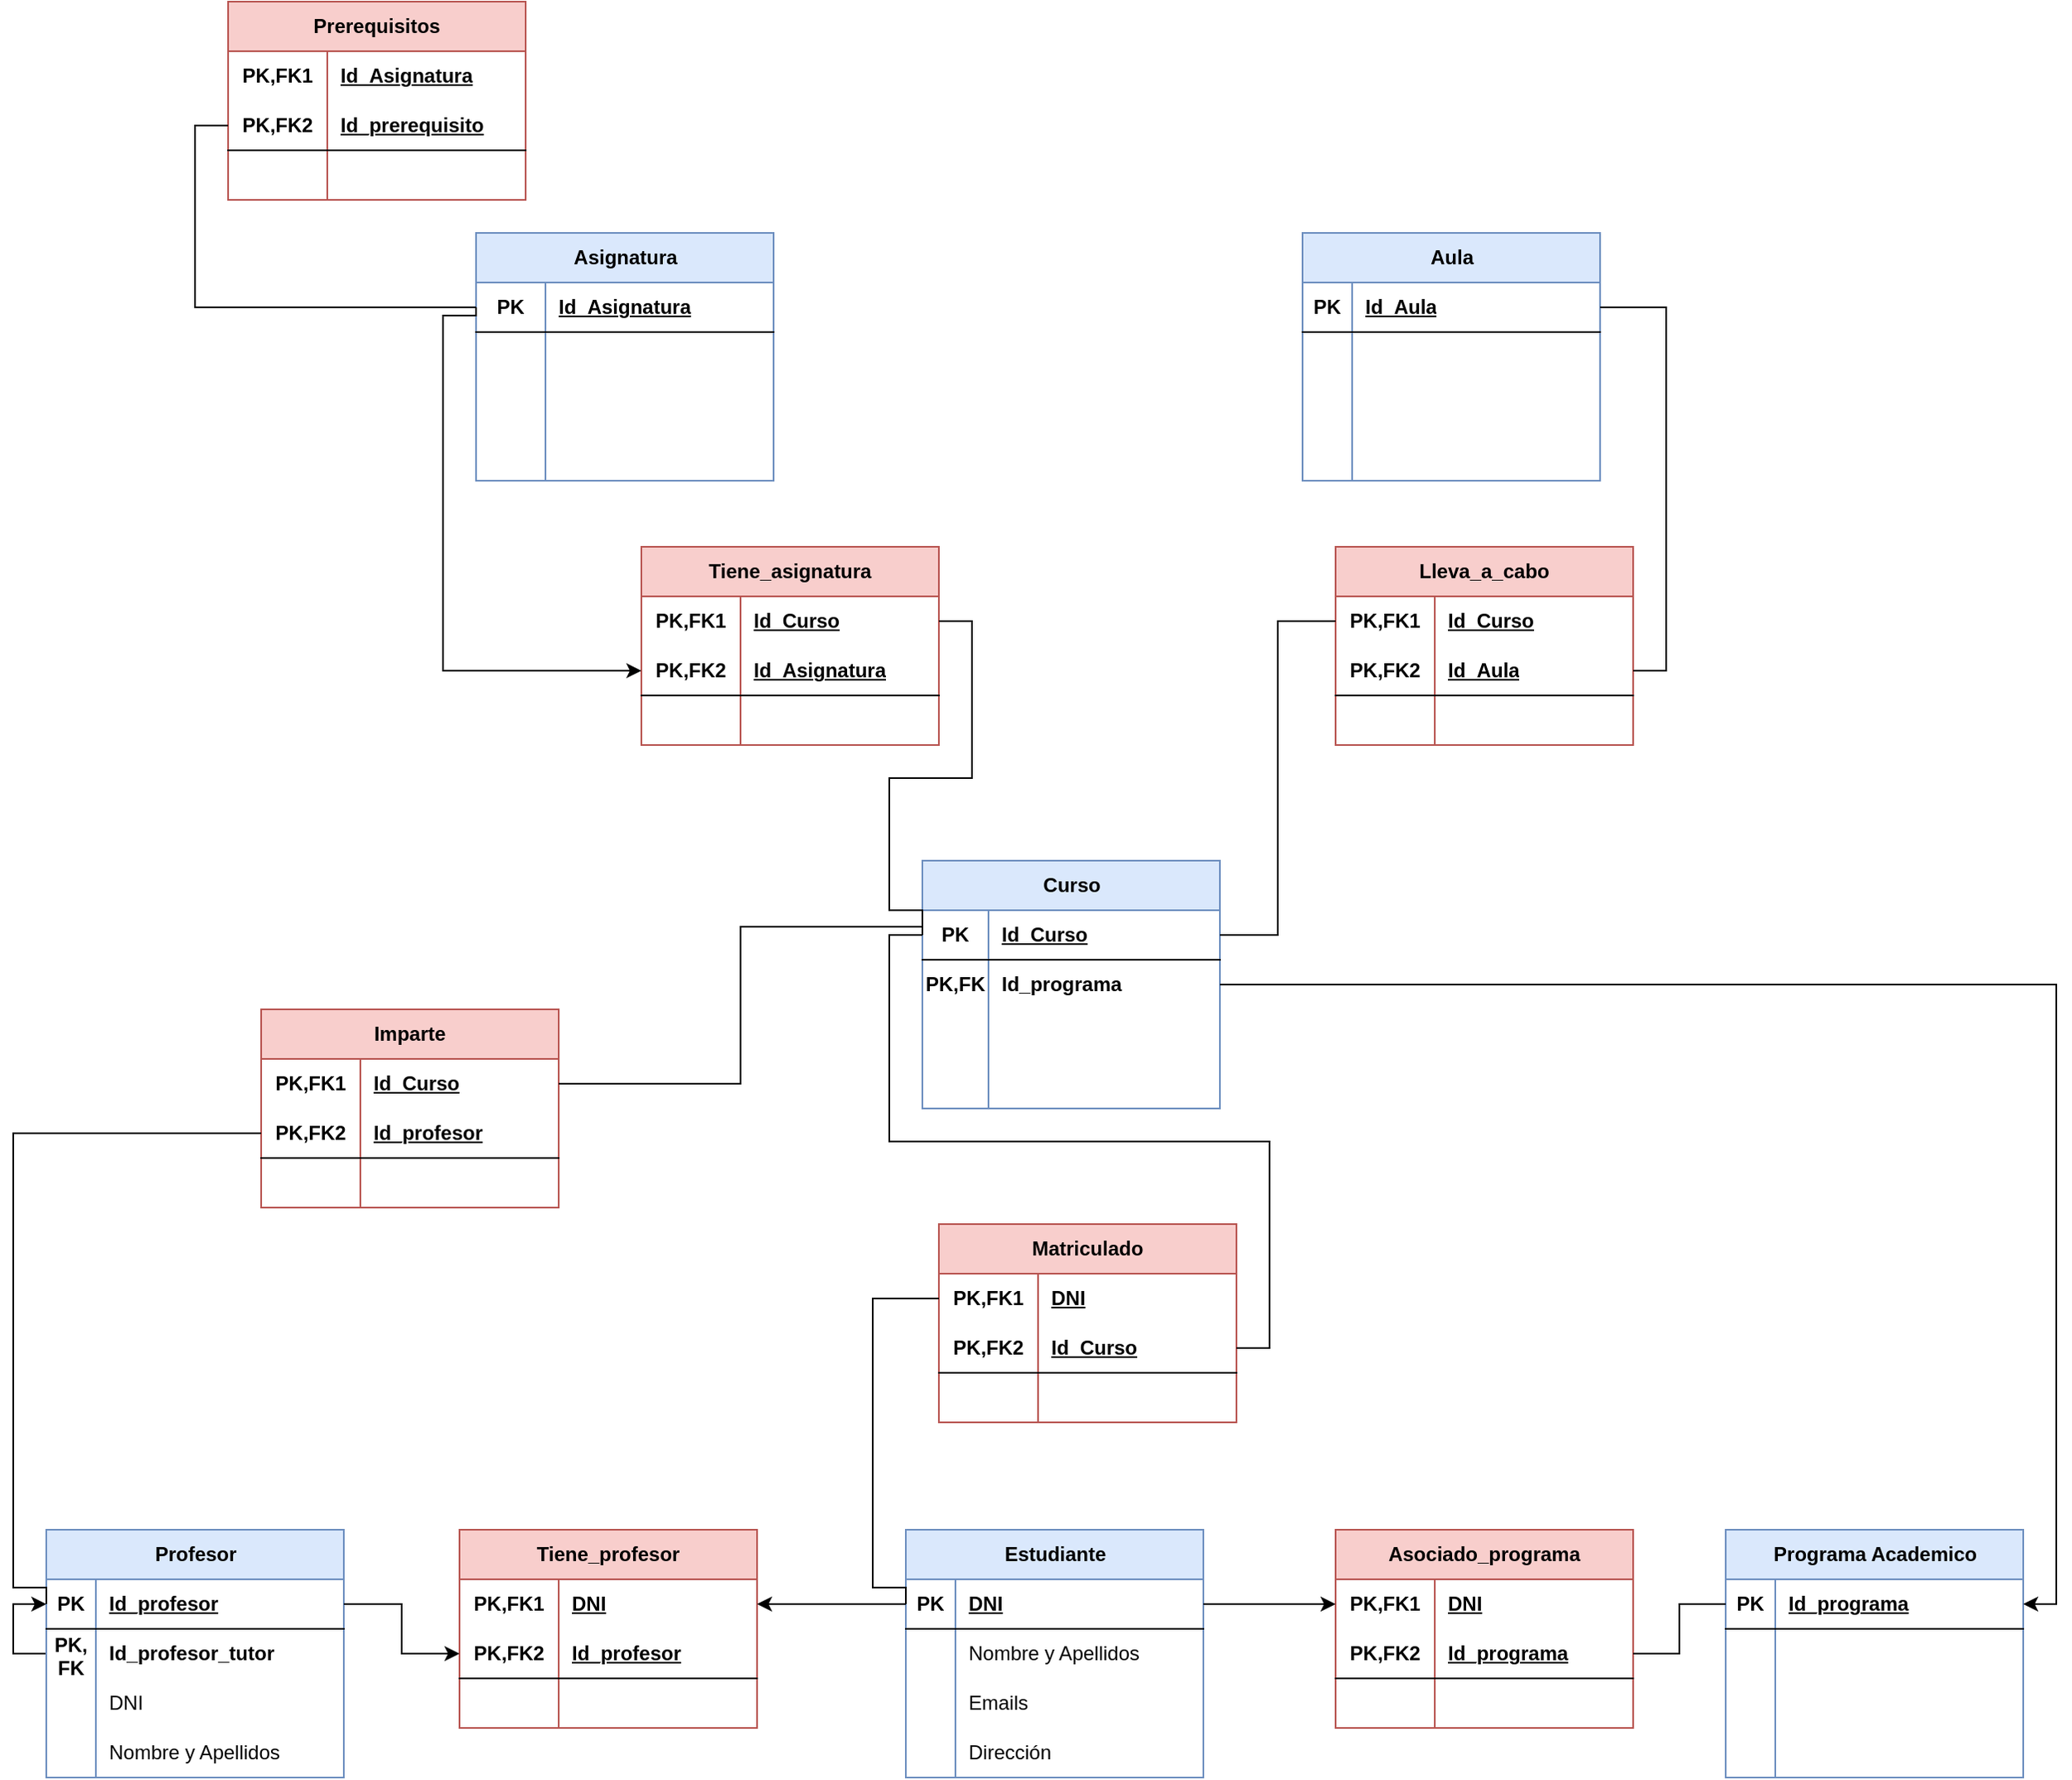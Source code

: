 <mxfile version="22.1.11" type="github">
  <diagram name="Página-1" id="BFAwv5FdK9oRoTwVdUHi">
    <mxGraphModel dx="2261" dy="1929" grid="1" gridSize="10" guides="1" tooltips="1" connect="1" arrows="1" fold="1" page="1" pageScale="1" pageWidth="827" pageHeight="1169" math="0" shadow="0">
      <root>
        <mxCell id="0" />
        <mxCell id="1" parent="0" />
        <mxCell id="N2F6OircOGuoiZkXhx9U-1" value="Estudiante" style="shape=table;startSize=30;container=1;collapsible=1;childLayout=tableLayout;fixedRows=1;rowLines=0;fontStyle=1;align=center;resizeLast=1;html=1;fillColor=#dae8fc;strokeColor=#6c8ebf;" vertex="1" parent="1">
          <mxGeometry x="-140" y="435" width="180" height="150" as="geometry" />
        </mxCell>
        <mxCell id="N2F6OircOGuoiZkXhx9U-2" value="" style="shape=tableRow;horizontal=0;startSize=0;swimlaneHead=0;swimlaneBody=0;fillColor=none;collapsible=0;dropTarget=0;points=[[0,0.5],[1,0.5]];portConstraint=eastwest;top=0;left=0;right=0;bottom=1;" vertex="1" parent="N2F6OircOGuoiZkXhx9U-1">
          <mxGeometry y="30" width="180" height="30" as="geometry" />
        </mxCell>
        <mxCell id="N2F6OircOGuoiZkXhx9U-3" value="PK" style="shape=partialRectangle;connectable=0;fillColor=none;top=0;left=0;bottom=0;right=0;fontStyle=1;overflow=hidden;whiteSpace=wrap;html=1;" vertex="1" parent="N2F6OircOGuoiZkXhx9U-2">
          <mxGeometry width="30" height="30" as="geometry">
            <mxRectangle width="30" height="30" as="alternateBounds" />
          </mxGeometry>
        </mxCell>
        <mxCell id="N2F6OircOGuoiZkXhx9U-4" value="DNI" style="shape=partialRectangle;connectable=0;fillColor=none;top=0;left=0;bottom=0;right=0;align=left;spacingLeft=6;fontStyle=5;overflow=hidden;whiteSpace=wrap;html=1;" vertex="1" parent="N2F6OircOGuoiZkXhx9U-2">
          <mxGeometry x="30" width="150" height="30" as="geometry">
            <mxRectangle width="150" height="30" as="alternateBounds" />
          </mxGeometry>
        </mxCell>
        <mxCell id="N2F6OircOGuoiZkXhx9U-5" value="" style="shape=tableRow;horizontal=0;startSize=0;swimlaneHead=0;swimlaneBody=0;fillColor=none;collapsible=0;dropTarget=0;points=[[0,0.5],[1,0.5]];portConstraint=eastwest;top=0;left=0;right=0;bottom=0;" vertex="1" parent="N2F6OircOGuoiZkXhx9U-1">
          <mxGeometry y="60" width="180" height="30" as="geometry" />
        </mxCell>
        <mxCell id="N2F6OircOGuoiZkXhx9U-6" value="" style="shape=partialRectangle;connectable=0;fillColor=none;top=0;left=0;bottom=0;right=0;editable=1;overflow=hidden;whiteSpace=wrap;html=1;" vertex="1" parent="N2F6OircOGuoiZkXhx9U-5">
          <mxGeometry width="30" height="30" as="geometry">
            <mxRectangle width="30" height="30" as="alternateBounds" />
          </mxGeometry>
        </mxCell>
        <mxCell id="N2F6OircOGuoiZkXhx9U-7" value="Nombre y Apellidos" style="shape=partialRectangle;connectable=0;fillColor=none;top=0;left=0;bottom=0;right=0;align=left;spacingLeft=6;overflow=hidden;whiteSpace=wrap;html=1;" vertex="1" parent="N2F6OircOGuoiZkXhx9U-5">
          <mxGeometry x="30" width="150" height="30" as="geometry">
            <mxRectangle width="150" height="30" as="alternateBounds" />
          </mxGeometry>
        </mxCell>
        <mxCell id="N2F6OircOGuoiZkXhx9U-8" value="" style="shape=tableRow;horizontal=0;startSize=0;swimlaneHead=0;swimlaneBody=0;fillColor=none;collapsible=0;dropTarget=0;points=[[0,0.5],[1,0.5]];portConstraint=eastwest;top=0;left=0;right=0;bottom=0;" vertex="1" parent="N2F6OircOGuoiZkXhx9U-1">
          <mxGeometry y="90" width="180" height="30" as="geometry" />
        </mxCell>
        <mxCell id="N2F6OircOGuoiZkXhx9U-9" value="" style="shape=partialRectangle;connectable=0;fillColor=none;top=0;left=0;bottom=0;right=0;editable=1;overflow=hidden;whiteSpace=wrap;html=1;" vertex="1" parent="N2F6OircOGuoiZkXhx9U-8">
          <mxGeometry width="30" height="30" as="geometry">
            <mxRectangle width="30" height="30" as="alternateBounds" />
          </mxGeometry>
        </mxCell>
        <mxCell id="N2F6OircOGuoiZkXhx9U-10" value="Emails" style="shape=partialRectangle;connectable=0;fillColor=none;top=0;left=0;bottom=0;right=0;align=left;spacingLeft=6;overflow=hidden;whiteSpace=wrap;html=1;" vertex="1" parent="N2F6OircOGuoiZkXhx9U-8">
          <mxGeometry x="30" width="150" height="30" as="geometry">
            <mxRectangle width="150" height="30" as="alternateBounds" />
          </mxGeometry>
        </mxCell>
        <mxCell id="N2F6OircOGuoiZkXhx9U-11" value="" style="shape=tableRow;horizontal=0;startSize=0;swimlaneHead=0;swimlaneBody=0;fillColor=none;collapsible=0;dropTarget=0;points=[[0,0.5],[1,0.5]];portConstraint=eastwest;top=0;left=0;right=0;bottom=0;" vertex="1" parent="N2F6OircOGuoiZkXhx9U-1">
          <mxGeometry y="120" width="180" height="30" as="geometry" />
        </mxCell>
        <mxCell id="N2F6OircOGuoiZkXhx9U-12" value="" style="shape=partialRectangle;connectable=0;fillColor=none;top=0;left=0;bottom=0;right=0;editable=1;overflow=hidden;whiteSpace=wrap;html=1;" vertex="1" parent="N2F6OircOGuoiZkXhx9U-11">
          <mxGeometry width="30" height="30" as="geometry">
            <mxRectangle width="30" height="30" as="alternateBounds" />
          </mxGeometry>
        </mxCell>
        <mxCell id="N2F6OircOGuoiZkXhx9U-13" value="Dirección" style="shape=partialRectangle;connectable=0;fillColor=none;top=0;left=0;bottom=0;right=0;align=left;spacingLeft=6;overflow=hidden;whiteSpace=wrap;html=1;" vertex="1" parent="N2F6OircOGuoiZkXhx9U-11">
          <mxGeometry x="30" width="150" height="30" as="geometry">
            <mxRectangle width="150" height="30" as="alternateBounds" />
          </mxGeometry>
        </mxCell>
        <mxCell id="N2F6OircOGuoiZkXhx9U-41" style="edgeStyle=orthogonalEdgeStyle;rounded=0;orthogonalLoop=1;jettySize=auto;html=1;exitX=0;exitY=0.5;exitDx=0;exitDy=0;" edge="1" parent="1" source="N2F6OircOGuoiZkXhx9U-18" target="N2F6OircOGuoiZkXhx9U-15">
          <mxGeometry relative="1" as="geometry" />
        </mxCell>
        <mxCell id="N2F6OircOGuoiZkXhx9U-14" value="Profesor" style="shape=table;startSize=30;container=1;collapsible=1;childLayout=tableLayout;fixedRows=1;rowLines=0;fontStyle=1;align=center;resizeLast=1;html=1;fillColor=#dae8fc;strokeColor=#6c8ebf;" vertex="1" parent="1">
          <mxGeometry x="-660" y="435" width="180" height="150" as="geometry" />
        </mxCell>
        <mxCell id="N2F6OircOGuoiZkXhx9U-15" value="" style="shape=tableRow;horizontal=0;startSize=0;swimlaneHead=0;swimlaneBody=0;fillColor=none;collapsible=0;dropTarget=0;points=[[0,0.5],[1,0.5]];portConstraint=eastwest;top=0;left=0;right=0;bottom=1;" vertex="1" parent="N2F6OircOGuoiZkXhx9U-14">
          <mxGeometry y="30" width="180" height="30" as="geometry" />
        </mxCell>
        <mxCell id="N2F6OircOGuoiZkXhx9U-16" value="PK" style="shape=partialRectangle;connectable=0;fillColor=none;top=0;left=0;bottom=0;right=0;fontStyle=1;overflow=hidden;whiteSpace=wrap;html=1;" vertex="1" parent="N2F6OircOGuoiZkXhx9U-15">
          <mxGeometry width="30" height="30" as="geometry">
            <mxRectangle width="30" height="30" as="alternateBounds" />
          </mxGeometry>
        </mxCell>
        <mxCell id="N2F6OircOGuoiZkXhx9U-17" value="Id_profesor" style="shape=partialRectangle;connectable=0;fillColor=none;top=0;left=0;bottom=0;right=0;align=left;spacingLeft=6;fontStyle=5;overflow=hidden;whiteSpace=wrap;html=1;" vertex="1" parent="N2F6OircOGuoiZkXhx9U-15">
          <mxGeometry x="30" width="150" height="30" as="geometry">
            <mxRectangle width="150" height="30" as="alternateBounds" />
          </mxGeometry>
        </mxCell>
        <mxCell id="N2F6OircOGuoiZkXhx9U-18" value="" style="shape=tableRow;horizontal=0;startSize=0;swimlaneHead=0;swimlaneBody=0;fillColor=none;collapsible=0;dropTarget=0;points=[[0,0.5],[1,0.5]];portConstraint=eastwest;top=0;left=0;right=0;bottom=0;" vertex="1" parent="N2F6OircOGuoiZkXhx9U-14">
          <mxGeometry y="60" width="180" height="30" as="geometry" />
        </mxCell>
        <mxCell id="N2F6OircOGuoiZkXhx9U-19" value="&lt;b&gt;PK, FK&lt;/b&gt;" style="shape=partialRectangle;connectable=0;fillColor=none;top=0;left=0;bottom=0;right=0;editable=1;overflow=hidden;whiteSpace=wrap;html=1;" vertex="1" parent="N2F6OircOGuoiZkXhx9U-18">
          <mxGeometry width="30" height="30" as="geometry">
            <mxRectangle width="30" height="30" as="alternateBounds" />
          </mxGeometry>
        </mxCell>
        <mxCell id="N2F6OircOGuoiZkXhx9U-20" value="&lt;b&gt;Id_profesor_tutor&lt;/b&gt;" style="shape=partialRectangle;connectable=0;fillColor=none;top=0;left=0;bottom=0;right=0;align=left;spacingLeft=6;overflow=hidden;whiteSpace=wrap;html=1;" vertex="1" parent="N2F6OircOGuoiZkXhx9U-18">
          <mxGeometry x="30" width="150" height="30" as="geometry">
            <mxRectangle width="150" height="30" as="alternateBounds" />
          </mxGeometry>
        </mxCell>
        <mxCell id="N2F6OircOGuoiZkXhx9U-21" value="" style="shape=tableRow;horizontal=0;startSize=0;swimlaneHead=0;swimlaneBody=0;fillColor=none;collapsible=0;dropTarget=0;points=[[0,0.5],[1,0.5]];portConstraint=eastwest;top=0;left=0;right=0;bottom=0;" vertex="1" parent="N2F6OircOGuoiZkXhx9U-14">
          <mxGeometry y="90" width="180" height="30" as="geometry" />
        </mxCell>
        <mxCell id="N2F6OircOGuoiZkXhx9U-22" value="" style="shape=partialRectangle;connectable=0;fillColor=none;top=0;left=0;bottom=0;right=0;editable=1;overflow=hidden;whiteSpace=wrap;html=1;" vertex="1" parent="N2F6OircOGuoiZkXhx9U-21">
          <mxGeometry width="30" height="30" as="geometry">
            <mxRectangle width="30" height="30" as="alternateBounds" />
          </mxGeometry>
        </mxCell>
        <mxCell id="N2F6OircOGuoiZkXhx9U-23" value="DNI" style="shape=partialRectangle;connectable=0;fillColor=none;top=0;left=0;bottom=0;right=0;align=left;spacingLeft=6;overflow=hidden;whiteSpace=wrap;html=1;" vertex="1" parent="N2F6OircOGuoiZkXhx9U-21">
          <mxGeometry x="30" width="150" height="30" as="geometry">
            <mxRectangle width="150" height="30" as="alternateBounds" />
          </mxGeometry>
        </mxCell>
        <mxCell id="N2F6OircOGuoiZkXhx9U-24" value="" style="shape=tableRow;horizontal=0;startSize=0;swimlaneHead=0;swimlaneBody=0;fillColor=none;collapsible=0;dropTarget=0;points=[[0,0.5],[1,0.5]];portConstraint=eastwest;top=0;left=0;right=0;bottom=0;" vertex="1" parent="N2F6OircOGuoiZkXhx9U-14">
          <mxGeometry y="120" width="180" height="30" as="geometry" />
        </mxCell>
        <mxCell id="N2F6OircOGuoiZkXhx9U-25" value="" style="shape=partialRectangle;connectable=0;fillColor=none;top=0;left=0;bottom=0;right=0;editable=1;overflow=hidden;whiteSpace=wrap;html=1;" vertex="1" parent="N2F6OircOGuoiZkXhx9U-24">
          <mxGeometry width="30" height="30" as="geometry">
            <mxRectangle width="30" height="30" as="alternateBounds" />
          </mxGeometry>
        </mxCell>
        <mxCell id="N2F6OircOGuoiZkXhx9U-26" value="Nombre y Apellidos" style="shape=partialRectangle;connectable=0;fillColor=none;top=0;left=0;bottom=0;right=0;align=left;spacingLeft=6;overflow=hidden;whiteSpace=wrap;html=1;" vertex="1" parent="N2F6OircOGuoiZkXhx9U-24">
          <mxGeometry x="30" width="150" height="30" as="geometry">
            <mxRectangle width="150" height="30" as="alternateBounds" />
          </mxGeometry>
        </mxCell>
        <mxCell id="N2F6OircOGuoiZkXhx9U-28" value="Tiene_profesor" style="shape=table;startSize=30;container=1;collapsible=1;childLayout=tableLayout;fixedRows=1;rowLines=0;fontStyle=1;align=center;resizeLast=1;html=1;whiteSpace=wrap;fillColor=#f8cecc;strokeColor=#b85450;" vertex="1" parent="1">
          <mxGeometry x="-410" y="435" width="180" height="120" as="geometry" />
        </mxCell>
        <mxCell id="N2F6OircOGuoiZkXhx9U-29" value="" style="shape=tableRow;horizontal=0;startSize=0;swimlaneHead=0;swimlaneBody=0;fillColor=none;collapsible=0;dropTarget=0;points=[[0,0.5],[1,0.5]];portConstraint=eastwest;top=0;left=0;right=0;bottom=0;html=1;" vertex="1" parent="N2F6OircOGuoiZkXhx9U-28">
          <mxGeometry y="30" width="180" height="30" as="geometry" />
        </mxCell>
        <mxCell id="N2F6OircOGuoiZkXhx9U-30" value="PK,FK1" style="shape=partialRectangle;connectable=0;fillColor=none;top=0;left=0;bottom=0;right=0;fontStyle=1;overflow=hidden;html=1;whiteSpace=wrap;" vertex="1" parent="N2F6OircOGuoiZkXhx9U-29">
          <mxGeometry width="60" height="30" as="geometry">
            <mxRectangle width="60" height="30" as="alternateBounds" />
          </mxGeometry>
        </mxCell>
        <mxCell id="N2F6OircOGuoiZkXhx9U-31" value="DNI" style="shape=partialRectangle;connectable=0;fillColor=none;top=0;left=0;bottom=0;right=0;align=left;spacingLeft=6;fontStyle=5;overflow=hidden;html=1;whiteSpace=wrap;" vertex="1" parent="N2F6OircOGuoiZkXhx9U-29">
          <mxGeometry x="60" width="120" height="30" as="geometry">
            <mxRectangle width="120" height="30" as="alternateBounds" />
          </mxGeometry>
        </mxCell>
        <mxCell id="N2F6OircOGuoiZkXhx9U-32" value="" style="shape=tableRow;horizontal=0;startSize=0;swimlaneHead=0;swimlaneBody=0;fillColor=none;collapsible=0;dropTarget=0;points=[[0,0.5],[1,0.5]];portConstraint=eastwest;top=0;left=0;right=0;bottom=1;html=1;" vertex="1" parent="N2F6OircOGuoiZkXhx9U-28">
          <mxGeometry y="60" width="180" height="30" as="geometry" />
        </mxCell>
        <mxCell id="N2F6OircOGuoiZkXhx9U-33" value="PK,FK2" style="shape=partialRectangle;connectable=0;fillColor=none;top=0;left=0;bottom=0;right=0;fontStyle=1;overflow=hidden;html=1;whiteSpace=wrap;" vertex="1" parent="N2F6OircOGuoiZkXhx9U-32">
          <mxGeometry width="60" height="30" as="geometry">
            <mxRectangle width="60" height="30" as="alternateBounds" />
          </mxGeometry>
        </mxCell>
        <mxCell id="N2F6OircOGuoiZkXhx9U-34" value="Id_profesor" style="shape=partialRectangle;connectable=0;fillColor=none;top=0;left=0;bottom=0;right=0;align=left;spacingLeft=6;fontStyle=5;overflow=hidden;html=1;whiteSpace=wrap;" vertex="1" parent="N2F6OircOGuoiZkXhx9U-32">
          <mxGeometry x="60" width="120" height="30" as="geometry">
            <mxRectangle width="120" height="30" as="alternateBounds" />
          </mxGeometry>
        </mxCell>
        <mxCell id="N2F6OircOGuoiZkXhx9U-35" value="" style="shape=tableRow;horizontal=0;startSize=0;swimlaneHead=0;swimlaneBody=0;fillColor=none;collapsible=0;dropTarget=0;points=[[0,0.5],[1,0.5]];portConstraint=eastwest;top=0;left=0;right=0;bottom=0;html=1;" vertex="1" parent="N2F6OircOGuoiZkXhx9U-28">
          <mxGeometry y="90" width="180" height="30" as="geometry" />
        </mxCell>
        <mxCell id="N2F6OircOGuoiZkXhx9U-36" value="" style="shape=partialRectangle;connectable=0;fillColor=none;top=0;left=0;bottom=0;right=0;editable=1;overflow=hidden;html=1;whiteSpace=wrap;" vertex="1" parent="N2F6OircOGuoiZkXhx9U-35">
          <mxGeometry width="60" height="30" as="geometry">
            <mxRectangle width="60" height="30" as="alternateBounds" />
          </mxGeometry>
        </mxCell>
        <mxCell id="N2F6OircOGuoiZkXhx9U-37" value="" style="shape=partialRectangle;connectable=0;fillColor=none;top=0;left=0;bottom=0;right=0;align=left;spacingLeft=6;overflow=hidden;html=1;whiteSpace=wrap;" vertex="1" parent="N2F6OircOGuoiZkXhx9U-35">
          <mxGeometry x="60" width="120" height="30" as="geometry">
            <mxRectangle width="120" height="30" as="alternateBounds" />
          </mxGeometry>
        </mxCell>
        <mxCell id="N2F6OircOGuoiZkXhx9U-39" style="edgeStyle=orthogonalEdgeStyle;rounded=0;orthogonalLoop=1;jettySize=auto;html=1;exitX=0;exitY=0.5;exitDx=0;exitDy=0;entryX=1;entryY=0.5;entryDx=0;entryDy=0;" edge="1" parent="1" source="N2F6OircOGuoiZkXhx9U-2" target="N2F6OircOGuoiZkXhx9U-29">
          <mxGeometry relative="1" as="geometry" />
        </mxCell>
        <mxCell id="N2F6OircOGuoiZkXhx9U-40" style="edgeStyle=orthogonalEdgeStyle;rounded=0;orthogonalLoop=1;jettySize=auto;html=1;exitX=1;exitY=0.5;exitDx=0;exitDy=0;entryX=0;entryY=0.5;entryDx=0;entryDy=0;" edge="1" parent="1" source="N2F6OircOGuoiZkXhx9U-15" target="N2F6OircOGuoiZkXhx9U-32">
          <mxGeometry relative="1" as="geometry" />
        </mxCell>
        <mxCell id="N2F6OircOGuoiZkXhx9U-42" value="Programa Academico" style="shape=table;startSize=30;container=1;collapsible=1;childLayout=tableLayout;fixedRows=1;rowLines=0;fontStyle=1;align=center;resizeLast=1;html=1;fillColor=#dae8fc;strokeColor=#6c8ebf;" vertex="1" parent="1">
          <mxGeometry x="356" y="435" width="180" height="150" as="geometry" />
        </mxCell>
        <mxCell id="N2F6OircOGuoiZkXhx9U-43" value="" style="shape=tableRow;horizontal=0;startSize=0;swimlaneHead=0;swimlaneBody=0;fillColor=none;collapsible=0;dropTarget=0;points=[[0,0.5],[1,0.5]];portConstraint=eastwest;top=0;left=0;right=0;bottom=1;" vertex="1" parent="N2F6OircOGuoiZkXhx9U-42">
          <mxGeometry y="30" width="180" height="30" as="geometry" />
        </mxCell>
        <mxCell id="N2F6OircOGuoiZkXhx9U-44" value="PK" style="shape=partialRectangle;connectable=0;fillColor=none;top=0;left=0;bottom=0;right=0;fontStyle=1;overflow=hidden;whiteSpace=wrap;html=1;" vertex="1" parent="N2F6OircOGuoiZkXhx9U-43">
          <mxGeometry width="30" height="30" as="geometry">
            <mxRectangle width="30" height="30" as="alternateBounds" />
          </mxGeometry>
        </mxCell>
        <mxCell id="N2F6OircOGuoiZkXhx9U-45" value="Id_programa" style="shape=partialRectangle;connectable=0;fillColor=none;top=0;left=0;bottom=0;right=0;align=left;spacingLeft=6;fontStyle=5;overflow=hidden;whiteSpace=wrap;html=1;" vertex="1" parent="N2F6OircOGuoiZkXhx9U-43">
          <mxGeometry x="30" width="150" height="30" as="geometry">
            <mxRectangle width="150" height="30" as="alternateBounds" />
          </mxGeometry>
        </mxCell>
        <mxCell id="N2F6OircOGuoiZkXhx9U-46" value="" style="shape=tableRow;horizontal=0;startSize=0;swimlaneHead=0;swimlaneBody=0;fillColor=none;collapsible=0;dropTarget=0;points=[[0,0.5],[1,0.5]];portConstraint=eastwest;top=0;left=0;right=0;bottom=0;" vertex="1" parent="N2F6OircOGuoiZkXhx9U-42">
          <mxGeometry y="60" width="180" height="30" as="geometry" />
        </mxCell>
        <mxCell id="N2F6OircOGuoiZkXhx9U-47" value="" style="shape=partialRectangle;connectable=0;fillColor=none;top=0;left=0;bottom=0;right=0;editable=1;overflow=hidden;whiteSpace=wrap;html=1;" vertex="1" parent="N2F6OircOGuoiZkXhx9U-46">
          <mxGeometry width="30" height="30" as="geometry">
            <mxRectangle width="30" height="30" as="alternateBounds" />
          </mxGeometry>
        </mxCell>
        <mxCell id="N2F6OircOGuoiZkXhx9U-48" value="" style="shape=partialRectangle;connectable=0;fillColor=none;top=0;left=0;bottom=0;right=0;align=left;spacingLeft=6;overflow=hidden;whiteSpace=wrap;html=1;" vertex="1" parent="N2F6OircOGuoiZkXhx9U-46">
          <mxGeometry x="30" width="150" height="30" as="geometry">
            <mxRectangle width="150" height="30" as="alternateBounds" />
          </mxGeometry>
        </mxCell>
        <mxCell id="N2F6OircOGuoiZkXhx9U-49" value="" style="shape=tableRow;horizontal=0;startSize=0;swimlaneHead=0;swimlaneBody=0;fillColor=none;collapsible=0;dropTarget=0;points=[[0,0.5],[1,0.5]];portConstraint=eastwest;top=0;left=0;right=0;bottom=0;" vertex="1" parent="N2F6OircOGuoiZkXhx9U-42">
          <mxGeometry y="90" width="180" height="30" as="geometry" />
        </mxCell>
        <mxCell id="N2F6OircOGuoiZkXhx9U-50" value="" style="shape=partialRectangle;connectable=0;fillColor=none;top=0;left=0;bottom=0;right=0;editable=1;overflow=hidden;whiteSpace=wrap;html=1;" vertex="1" parent="N2F6OircOGuoiZkXhx9U-49">
          <mxGeometry width="30" height="30" as="geometry">
            <mxRectangle width="30" height="30" as="alternateBounds" />
          </mxGeometry>
        </mxCell>
        <mxCell id="N2F6OircOGuoiZkXhx9U-51" value="" style="shape=partialRectangle;connectable=0;fillColor=none;top=0;left=0;bottom=0;right=0;align=left;spacingLeft=6;overflow=hidden;whiteSpace=wrap;html=1;" vertex="1" parent="N2F6OircOGuoiZkXhx9U-49">
          <mxGeometry x="30" width="150" height="30" as="geometry">
            <mxRectangle width="150" height="30" as="alternateBounds" />
          </mxGeometry>
        </mxCell>
        <mxCell id="N2F6OircOGuoiZkXhx9U-52" value="" style="shape=tableRow;horizontal=0;startSize=0;swimlaneHead=0;swimlaneBody=0;fillColor=none;collapsible=0;dropTarget=0;points=[[0,0.5],[1,0.5]];portConstraint=eastwest;top=0;left=0;right=0;bottom=0;" vertex="1" parent="N2F6OircOGuoiZkXhx9U-42">
          <mxGeometry y="120" width="180" height="30" as="geometry" />
        </mxCell>
        <mxCell id="N2F6OircOGuoiZkXhx9U-53" value="" style="shape=partialRectangle;connectable=0;fillColor=none;top=0;left=0;bottom=0;right=0;editable=1;overflow=hidden;whiteSpace=wrap;html=1;" vertex="1" parent="N2F6OircOGuoiZkXhx9U-52">
          <mxGeometry width="30" height="30" as="geometry">
            <mxRectangle width="30" height="30" as="alternateBounds" />
          </mxGeometry>
        </mxCell>
        <mxCell id="N2F6OircOGuoiZkXhx9U-54" value="" style="shape=partialRectangle;connectable=0;fillColor=none;top=0;left=0;bottom=0;right=0;align=left;spacingLeft=6;overflow=hidden;whiteSpace=wrap;html=1;" vertex="1" parent="N2F6OircOGuoiZkXhx9U-52">
          <mxGeometry x="30" width="150" height="30" as="geometry">
            <mxRectangle width="150" height="30" as="alternateBounds" />
          </mxGeometry>
        </mxCell>
        <mxCell id="N2F6OircOGuoiZkXhx9U-55" value="Asociado_programa" style="shape=table;startSize=30;container=1;collapsible=1;childLayout=tableLayout;fixedRows=1;rowLines=0;fontStyle=1;align=center;resizeLast=1;html=1;whiteSpace=wrap;fillColor=#f8cecc;strokeColor=#b85450;" vertex="1" parent="1">
          <mxGeometry x="120" y="435" width="180" height="120" as="geometry" />
        </mxCell>
        <mxCell id="N2F6OircOGuoiZkXhx9U-56" value="" style="shape=tableRow;horizontal=0;startSize=0;swimlaneHead=0;swimlaneBody=0;fillColor=none;collapsible=0;dropTarget=0;points=[[0,0.5],[1,0.5]];portConstraint=eastwest;top=0;left=0;right=0;bottom=0;html=1;" vertex="1" parent="N2F6OircOGuoiZkXhx9U-55">
          <mxGeometry y="30" width="180" height="30" as="geometry" />
        </mxCell>
        <mxCell id="N2F6OircOGuoiZkXhx9U-57" value="PK,FK1" style="shape=partialRectangle;connectable=0;fillColor=none;top=0;left=0;bottom=0;right=0;fontStyle=1;overflow=hidden;html=1;whiteSpace=wrap;" vertex="1" parent="N2F6OircOGuoiZkXhx9U-56">
          <mxGeometry width="60" height="30" as="geometry">
            <mxRectangle width="60" height="30" as="alternateBounds" />
          </mxGeometry>
        </mxCell>
        <mxCell id="N2F6OircOGuoiZkXhx9U-58" value="DNI" style="shape=partialRectangle;connectable=0;fillColor=none;top=0;left=0;bottom=0;right=0;align=left;spacingLeft=6;fontStyle=5;overflow=hidden;html=1;whiteSpace=wrap;" vertex="1" parent="N2F6OircOGuoiZkXhx9U-56">
          <mxGeometry x="60" width="120" height="30" as="geometry">
            <mxRectangle width="120" height="30" as="alternateBounds" />
          </mxGeometry>
        </mxCell>
        <mxCell id="N2F6OircOGuoiZkXhx9U-59" value="" style="shape=tableRow;horizontal=0;startSize=0;swimlaneHead=0;swimlaneBody=0;fillColor=none;collapsible=0;dropTarget=0;points=[[0,0.5],[1,0.5]];portConstraint=eastwest;top=0;left=0;right=0;bottom=1;html=1;" vertex="1" parent="N2F6OircOGuoiZkXhx9U-55">
          <mxGeometry y="60" width="180" height="30" as="geometry" />
        </mxCell>
        <mxCell id="N2F6OircOGuoiZkXhx9U-60" value="PK,FK2" style="shape=partialRectangle;connectable=0;fillColor=none;top=0;left=0;bottom=0;right=0;fontStyle=1;overflow=hidden;html=1;whiteSpace=wrap;" vertex="1" parent="N2F6OircOGuoiZkXhx9U-59">
          <mxGeometry width="60" height="30" as="geometry">
            <mxRectangle width="60" height="30" as="alternateBounds" />
          </mxGeometry>
        </mxCell>
        <mxCell id="N2F6OircOGuoiZkXhx9U-61" value="Id_programa" style="shape=partialRectangle;connectable=0;fillColor=none;top=0;left=0;bottom=0;right=0;align=left;spacingLeft=6;fontStyle=5;overflow=hidden;html=1;whiteSpace=wrap;" vertex="1" parent="N2F6OircOGuoiZkXhx9U-59">
          <mxGeometry x="60" width="120" height="30" as="geometry">
            <mxRectangle width="120" height="30" as="alternateBounds" />
          </mxGeometry>
        </mxCell>
        <mxCell id="N2F6OircOGuoiZkXhx9U-62" value="" style="shape=tableRow;horizontal=0;startSize=0;swimlaneHead=0;swimlaneBody=0;fillColor=none;collapsible=0;dropTarget=0;points=[[0,0.5],[1,0.5]];portConstraint=eastwest;top=0;left=0;right=0;bottom=0;html=1;" vertex="1" parent="N2F6OircOGuoiZkXhx9U-55">
          <mxGeometry y="90" width="180" height="30" as="geometry" />
        </mxCell>
        <mxCell id="N2F6OircOGuoiZkXhx9U-63" value="" style="shape=partialRectangle;connectable=0;fillColor=none;top=0;left=0;bottom=0;right=0;editable=1;overflow=hidden;html=1;whiteSpace=wrap;" vertex="1" parent="N2F6OircOGuoiZkXhx9U-62">
          <mxGeometry width="60" height="30" as="geometry">
            <mxRectangle width="60" height="30" as="alternateBounds" />
          </mxGeometry>
        </mxCell>
        <mxCell id="N2F6OircOGuoiZkXhx9U-64" value="" style="shape=partialRectangle;connectable=0;fillColor=none;top=0;left=0;bottom=0;right=0;align=left;spacingLeft=6;overflow=hidden;html=1;whiteSpace=wrap;" vertex="1" parent="N2F6OircOGuoiZkXhx9U-62">
          <mxGeometry x="60" width="120" height="30" as="geometry">
            <mxRectangle width="120" height="30" as="alternateBounds" />
          </mxGeometry>
        </mxCell>
        <mxCell id="N2F6OircOGuoiZkXhx9U-65" style="edgeStyle=orthogonalEdgeStyle;rounded=0;orthogonalLoop=1;jettySize=auto;html=1;exitX=1;exitY=0.5;exitDx=0;exitDy=0;entryX=0;entryY=0.5;entryDx=0;entryDy=0;endArrow=none;endFill=0;" edge="1" parent="1" source="N2F6OircOGuoiZkXhx9U-59" target="N2F6OircOGuoiZkXhx9U-43">
          <mxGeometry relative="1" as="geometry" />
        </mxCell>
        <mxCell id="N2F6OircOGuoiZkXhx9U-66" style="edgeStyle=orthogonalEdgeStyle;rounded=0;orthogonalLoop=1;jettySize=auto;html=1;exitX=1;exitY=0.5;exitDx=0;exitDy=0;entryX=0;entryY=0.5;entryDx=0;entryDy=0;" edge="1" parent="1" source="N2F6OircOGuoiZkXhx9U-2" target="N2F6OircOGuoiZkXhx9U-56">
          <mxGeometry relative="1" as="geometry" />
        </mxCell>
        <mxCell id="N2F6OircOGuoiZkXhx9U-67" value="Curso" style="shape=table;startSize=30;container=1;collapsible=1;childLayout=tableLayout;fixedRows=1;rowLines=0;fontStyle=1;align=center;resizeLast=1;html=1;fillColor=#dae8fc;strokeColor=#6c8ebf;" vertex="1" parent="1">
          <mxGeometry x="-130" y="30" width="180" height="150" as="geometry" />
        </mxCell>
        <mxCell id="N2F6OircOGuoiZkXhx9U-68" value="" style="shape=tableRow;horizontal=0;startSize=0;swimlaneHead=0;swimlaneBody=0;fillColor=none;collapsible=0;dropTarget=0;points=[[0,0.5],[1,0.5]];portConstraint=eastwest;top=0;left=0;right=0;bottom=1;" vertex="1" parent="N2F6OircOGuoiZkXhx9U-67">
          <mxGeometry y="30" width="180" height="30" as="geometry" />
        </mxCell>
        <mxCell id="N2F6OircOGuoiZkXhx9U-69" value="PK" style="shape=partialRectangle;connectable=0;fillColor=none;top=0;left=0;bottom=0;right=0;fontStyle=1;overflow=hidden;whiteSpace=wrap;html=1;" vertex="1" parent="N2F6OircOGuoiZkXhx9U-68">
          <mxGeometry width="40" height="30" as="geometry">
            <mxRectangle width="40" height="30" as="alternateBounds" />
          </mxGeometry>
        </mxCell>
        <mxCell id="N2F6OircOGuoiZkXhx9U-70" value="Id_Curso" style="shape=partialRectangle;connectable=0;fillColor=none;top=0;left=0;bottom=0;right=0;align=left;spacingLeft=6;fontStyle=5;overflow=hidden;whiteSpace=wrap;html=1;" vertex="1" parent="N2F6OircOGuoiZkXhx9U-68">
          <mxGeometry x="40" width="140" height="30" as="geometry">
            <mxRectangle width="140" height="30" as="alternateBounds" />
          </mxGeometry>
        </mxCell>
        <mxCell id="N2F6OircOGuoiZkXhx9U-71" value="" style="shape=tableRow;horizontal=0;startSize=0;swimlaneHead=0;swimlaneBody=0;fillColor=none;collapsible=0;dropTarget=0;points=[[0,0.5],[1,0.5]];portConstraint=eastwest;top=0;left=0;right=0;bottom=0;" vertex="1" parent="N2F6OircOGuoiZkXhx9U-67">
          <mxGeometry y="60" width="180" height="30" as="geometry" />
        </mxCell>
        <mxCell id="N2F6OircOGuoiZkXhx9U-72" value="&lt;b&gt;PK,FK&lt;/b&gt;" style="shape=partialRectangle;connectable=0;fillColor=none;top=0;left=0;bottom=0;right=0;editable=1;overflow=hidden;whiteSpace=wrap;html=1;" vertex="1" parent="N2F6OircOGuoiZkXhx9U-71">
          <mxGeometry width="40" height="30" as="geometry">
            <mxRectangle width="40" height="30" as="alternateBounds" />
          </mxGeometry>
        </mxCell>
        <mxCell id="N2F6OircOGuoiZkXhx9U-73" value="&lt;b&gt;Id_programa&lt;/b&gt;" style="shape=partialRectangle;connectable=0;fillColor=none;top=0;left=0;bottom=0;right=0;align=left;spacingLeft=6;overflow=hidden;whiteSpace=wrap;html=1;" vertex="1" parent="N2F6OircOGuoiZkXhx9U-71">
          <mxGeometry x="40" width="140" height="30" as="geometry">
            <mxRectangle width="140" height="30" as="alternateBounds" />
          </mxGeometry>
        </mxCell>
        <mxCell id="N2F6OircOGuoiZkXhx9U-74" value="" style="shape=tableRow;horizontal=0;startSize=0;swimlaneHead=0;swimlaneBody=0;fillColor=none;collapsible=0;dropTarget=0;points=[[0,0.5],[1,0.5]];portConstraint=eastwest;top=0;left=0;right=0;bottom=0;" vertex="1" parent="N2F6OircOGuoiZkXhx9U-67">
          <mxGeometry y="90" width="180" height="30" as="geometry" />
        </mxCell>
        <mxCell id="N2F6OircOGuoiZkXhx9U-75" value="" style="shape=partialRectangle;connectable=0;fillColor=none;top=0;left=0;bottom=0;right=0;editable=1;overflow=hidden;whiteSpace=wrap;html=1;" vertex="1" parent="N2F6OircOGuoiZkXhx9U-74">
          <mxGeometry width="40" height="30" as="geometry">
            <mxRectangle width="40" height="30" as="alternateBounds" />
          </mxGeometry>
        </mxCell>
        <mxCell id="N2F6OircOGuoiZkXhx9U-76" value="" style="shape=partialRectangle;connectable=0;fillColor=none;top=0;left=0;bottom=0;right=0;align=left;spacingLeft=6;overflow=hidden;whiteSpace=wrap;html=1;" vertex="1" parent="N2F6OircOGuoiZkXhx9U-74">
          <mxGeometry x="40" width="140" height="30" as="geometry">
            <mxRectangle width="140" height="30" as="alternateBounds" />
          </mxGeometry>
        </mxCell>
        <mxCell id="N2F6OircOGuoiZkXhx9U-77" value="" style="shape=tableRow;horizontal=0;startSize=0;swimlaneHead=0;swimlaneBody=0;fillColor=none;collapsible=0;dropTarget=0;points=[[0,0.5],[1,0.5]];portConstraint=eastwest;top=0;left=0;right=0;bottom=0;" vertex="1" parent="N2F6OircOGuoiZkXhx9U-67">
          <mxGeometry y="120" width="180" height="30" as="geometry" />
        </mxCell>
        <mxCell id="N2F6OircOGuoiZkXhx9U-78" value="" style="shape=partialRectangle;connectable=0;fillColor=none;top=0;left=0;bottom=0;right=0;editable=1;overflow=hidden;whiteSpace=wrap;html=1;" vertex="1" parent="N2F6OircOGuoiZkXhx9U-77">
          <mxGeometry width="40" height="30" as="geometry">
            <mxRectangle width="40" height="30" as="alternateBounds" />
          </mxGeometry>
        </mxCell>
        <mxCell id="N2F6OircOGuoiZkXhx9U-79" value="" style="shape=partialRectangle;connectable=0;fillColor=none;top=0;left=0;bottom=0;right=0;align=left;spacingLeft=6;overflow=hidden;whiteSpace=wrap;html=1;" vertex="1" parent="N2F6OircOGuoiZkXhx9U-77">
          <mxGeometry x="40" width="140" height="30" as="geometry">
            <mxRectangle width="140" height="30" as="alternateBounds" />
          </mxGeometry>
        </mxCell>
        <mxCell id="N2F6OircOGuoiZkXhx9U-80" value="Matriculado" style="shape=table;startSize=30;container=1;collapsible=1;childLayout=tableLayout;fixedRows=1;rowLines=0;fontStyle=1;align=center;resizeLast=1;html=1;whiteSpace=wrap;fillColor=#f8cecc;strokeColor=#b85450;" vertex="1" parent="1">
          <mxGeometry x="-120" y="250" width="180" height="120" as="geometry" />
        </mxCell>
        <mxCell id="N2F6OircOGuoiZkXhx9U-81" value="" style="shape=tableRow;horizontal=0;startSize=0;swimlaneHead=0;swimlaneBody=0;fillColor=none;collapsible=0;dropTarget=0;points=[[0,0.5],[1,0.5]];portConstraint=eastwest;top=0;left=0;right=0;bottom=0;html=1;" vertex="1" parent="N2F6OircOGuoiZkXhx9U-80">
          <mxGeometry y="30" width="180" height="30" as="geometry" />
        </mxCell>
        <mxCell id="N2F6OircOGuoiZkXhx9U-82" value="PK,FK1" style="shape=partialRectangle;connectable=0;fillColor=none;top=0;left=0;bottom=0;right=0;fontStyle=1;overflow=hidden;html=1;whiteSpace=wrap;" vertex="1" parent="N2F6OircOGuoiZkXhx9U-81">
          <mxGeometry width="60" height="30" as="geometry">
            <mxRectangle width="60" height="30" as="alternateBounds" />
          </mxGeometry>
        </mxCell>
        <mxCell id="N2F6OircOGuoiZkXhx9U-83" value="DNI" style="shape=partialRectangle;connectable=0;fillColor=none;top=0;left=0;bottom=0;right=0;align=left;spacingLeft=6;fontStyle=5;overflow=hidden;html=1;whiteSpace=wrap;" vertex="1" parent="N2F6OircOGuoiZkXhx9U-81">
          <mxGeometry x="60" width="120" height="30" as="geometry">
            <mxRectangle width="120" height="30" as="alternateBounds" />
          </mxGeometry>
        </mxCell>
        <mxCell id="N2F6OircOGuoiZkXhx9U-84" value="" style="shape=tableRow;horizontal=0;startSize=0;swimlaneHead=0;swimlaneBody=0;fillColor=none;collapsible=0;dropTarget=0;points=[[0,0.5],[1,0.5]];portConstraint=eastwest;top=0;left=0;right=0;bottom=1;html=1;" vertex="1" parent="N2F6OircOGuoiZkXhx9U-80">
          <mxGeometry y="60" width="180" height="30" as="geometry" />
        </mxCell>
        <mxCell id="N2F6OircOGuoiZkXhx9U-85" value="PK,FK2" style="shape=partialRectangle;connectable=0;fillColor=none;top=0;left=0;bottom=0;right=0;fontStyle=1;overflow=hidden;html=1;whiteSpace=wrap;" vertex="1" parent="N2F6OircOGuoiZkXhx9U-84">
          <mxGeometry width="60" height="30" as="geometry">
            <mxRectangle width="60" height="30" as="alternateBounds" />
          </mxGeometry>
        </mxCell>
        <mxCell id="N2F6OircOGuoiZkXhx9U-86" value="Id_Curso" style="shape=partialRectangle;connectable=0;fillColor=none;top=0;left=0;bottom=0;right=0;align=left;spacingLeft=6;fontStyle=5;overflow=hidden;html=1;whiteSpace=wrap;" vertex="1" parent="N2F6OircOGuoiZkXhx9U-84">
          <mxGeometry x="60" width="120" height="30" as="geometry">
            <mxRectangle width="120" height="30" as="alternateBounds" />
          </mxGeometry>
        </mxCell>
        <mxCell id="N2F6OircOGuoiZkXhx9U-87" value="" style="shape=tableRow;horizontal=0;startSize=0;swimlaneHead=0;swimlaneBody=0;fillColor=none;collapsible=0;dropTarget=0;points=[[0,0.5],[1,0.5]];portConstraint=eastwest;top=0;left=0;right=0;bottom=0;html=1;" vertex="1" parent="N2F6OircOGuoiZkXhx9U-80">
          <mxGeometry y="90" width="180" height="30" as="geometry" />
        </mxCell>
        <mxCell id="N2F6OircOGuoiZkXhx9U-88" value="" style="shape=partialRectangle;connectable=0;fillColor=none;top=0;left=0;bottom=0;right=0;editable=1;overflow=hidden;html=1;whiteSpace=wrap;" vertex="1" parent="N2F6OircOGuoiZkXhx9U-87">
          <mxGeometry width="60" height="30" as="geometry">
            <mxRectangle width="60" height="30" as="alternateBounds" />
          </mxGeometry>
        </mxCell>
        <mxCell id="N2F6OircOGuoiZkXhx9U-89" value="" style="shape=partialRectangle;connectable=0;fillColor=none;top=0;left=0;bottom=0;right=0;align=left;spacingLeft=6;overflow=hidden;html=1;whiteSpace=wrap;" vertex="1" parent="N2F6OircOGuoiZkXhx9U-87">
          <mxGeometry x="60" width="120" height="30" as="geometry">
            <mxRectangle width="120" height="30" as="alternateBounds" />
          </mxGeometry>
        </mxCell>
        <mxCell id="N2F6OircOGuoiZkXhx9U-90" style="edgeStyle=orthogonalEdgeStyle;rounded=0;orthogonalLoop=1;jettySize=auto;html=1;exitX=1;exitY=0.5;exitDx=0;exitDy=0;entryX=0;entryY=0.5;entryDx=0;entryDy=0;endArrow=none;endFill=0;" edge="1" parent="1" source="N2F6OircOGuoiZkXhx9U-84" target="N2F6OircOGuoiZkXhx9U-68">
          <mxGeometry relative="1" as="geometry" />
        </mxCell>
        <mxCell id="N2F6OircOGuoiZkXhx9U-91" style="edgeStyle=orthogonalEdgeStyle;rounded=0;orthogonalLoop=1;jettySize=auto;html=1;exitX=0;exitY=0.5;exitDx=0;exitDy=0;entryX=0;entryY=0.5;entryDx=0;entryDy=0;endArrow=none;endFill=0;" edge="1" parent="1" source="N2F6OircOGuoiZkXhx9U-81" target="N2F6OircOGuoiZkXhx9U-2">
          <mxGeometry relative="1" as="geometry">
            <Array as="points">
              <mxPoint x="-160" y="295" />
              <mxPoint x="-160" y="470" />
              <mxPoint x="-140" y="470" />
            </Array>
          </mxGeometry>
        </mxCell>
        <mxCell id="N2F6OircOGuoiZkXhx9U-92" style="edgeStyle=orthogonalEdgeStyle;rounded=0;orthogonalLoop=1;jettySize=auto;html=1;exitX=1;exitY=0.5;exitDx=0;exitDy=0;entryX=1;entryY=0.5;entryDx=0;entryDy=0;" edge="1" parent="1" source="N2F6OircOGuoiZkXhx9U-71" target="N2F6OircOGuoiZkXhx9U-43">
          <mxGeometry relative="1" as="geometry" />
        </mxCell>
        <mxCell id="N2F6OircOGuoiZkXhx9U-106" value="Imparte" style="shape=table;startSize=30;container=1;collapsible=1;childLayout=tableLayout;fixedRows=1;rowLines=0;fontStyle=1;align=center;resizeLast=1;html=1;whiteSpace=wrap;fillColor=#f8cecc;strokeColor=#b85450;" vertex="1" parent="1">
          <mxGeometry x="-530" y="120" width="180" height="120" as="geometry" />
        </mxCell>
        <mxCell id="N2F6OircOGuoiZkXhx9U-107" value="" style="shape=tableRow;horizontal=0;startSize=0;swimlaneHead=0;swimlaneBody=0;fillColor=none;collapsible=0;dropTarget=0;points=[[0,0.5],[1,0.5]];portConstraint=eastwest;top=0;left=0;right=0;bottom=0;html=1;" vertex="1" parent="N2F6OircOGuoiZkXhx9U-106">
          <mxGeometry y="30" width="180" height="30" as="geometry" />
        </mxCell>
        <mxCell id="N2F6OircOGuoiZkXhx9U-108" value="PK,FK1" style="shape=partialRectangle;connectable=0;fillColor=none;top=0;left=0;bottom=0;right=0;fontStyle=1;overflow=hidden;html=1;whiteSpace=wrap;" vertex="1" parent="N2F6OircOGuoiZkXhx9U-107">
          <mxGeometry width="60" height="30" as="geometry">
            <mxRectangle width="60" height="30" as="alternateBounds" />
          </mxGeometry>
        </mxCell>
        <mxCell id="N2F6OircOGuoiZkXhx9U-109" value="Id_Curso" style="shape=partialRectangle;connectable=0;fillColor=none;top=0;left=0;bottom=0;right=0;align=left;spacingLeft=6;fontStyle=5;overflow=hidden;html=1;whiteSpace=wrap;" vertex="1" parent="N2F6OircOGuoiZkXhx9U-107">
          <mxGeometry x="60" width="120" height="30" as="geometry">
            <mxRectangle width="120" height="30" as="alternateBounds" />
          </mxGeometry>
        </mxCell>
        <mxCell id="N2F6OircOGuoiZkXhx9U-110" value="" style="shape=tableRow;horizontal=0;startSize=0;swimlaneHead=0;swimlaneBody=0;fillColor=none;collapsible=0;dropTarget=0;points=[[0,0.5],[1,0.5]];portConstraint=eastwest;top=0;left=0;right=0;bottom=1;html=1;" vertex="1" parent="N2F6OircOGuoiZkXhx9U-106">
          <mxGeometry y="60" width="180" height="30" as="geometry" />
        </mxCell>
        <mxCell id="N2F6OircOGuoiZkXhx9U-111" value="PK,FK2" style="shape=partialRectangle;connectable=0;fillColor=none;top=0;left=0;bottom=0;right=0;fontStyle=1;overflow=hidden;html=1;whiteSpace=wrap;" vertex="1" parent="N2F6OircOGuoiZkXhx9U-110">
          <mxGeometry width="60" height="30" as="geometry">
            <mxRectangle width="60" height="30" as="alternateBounds" />
          </mxGeometry>
        </mxCell>
        <mxCell id="N2F6OircOGuoiZkXhx9U-112" value="Id_profesor" style="shape=partialRectangle;connectable=0;fillColor=none;top=0;left=0;bottom=0;right=0;align=left;spacingLeft=6;fontStyle=5;overflow=hidden;html=1;whiteSpace=wrap;" vertex="1" parent="N2F6OircOGuoiZkXhx9U-110">
          <mxGeometry x="60" width="120" height="30" as="geometry">
            <mxRectangle width="120" height="30" as="alternateBounds" />
          </mxGeometry>
        </mxCell>
        <mxCell id="N2F6OircOGuoiZkXhx9U-113" value="" style="shape=tableRow;horizontal=0;startSize=0;swimlaneHead=0;swimlaneBody=0;fillColor=none;collapsible=0;dropTarget=0;points=[[0,0.5],[1,0.5]];portConstraint=eastwest;top=0;left=0;right=0;bottom=0;html=1;" vertex="1" parent="N2F6OircOGuoiZkXhx9U-106">
          <mxGeometry y="90" width="180" height="30" as="geometry" />
        </mxCell>
        <mxCell id="N2F6OircOGuoiZkXhx9U-114" value="" style="shape=partialRectangle;connectable=0;fillColor=none;top=0;left=0;bottom=0;right=0;editable=1;overflow=hidden;html=1;whiteSpace=wrap;" vertex="1" parent="N2F6OircOGuoiZkXhx9U-113">
          <mxGeometry width="60" height="30" as="geometry">
            <mxRectangle width="60" height="30" as="alternateBounds" />
          </mxGeometry>
        </mxCell>
        <mxCell id="N2F6OircOGuoiZkXhx9U-115" value="" style="shape=partialRectangle;connectable=0;fillColor=none;top=0;left=0;bottom=0;right=0;align=left;spacingLeft=6;overflow=hidden;html=1;whiteSpace=wrap;" vertex="1" parent="N2F6OircOGuoiZkXhx9U-113">
          <mxGeometry x="60" width="120" height="30" as="geometry">
            <mxRectangle width="120" height="30" as="alternateBounds" />
          </mxGeometry>
        </mxCell>
        <mxCell id="N2F6OircOGuoiZkXhx9U-117" style="edgeStyle=orthogonalEdgeStyle;rounded=0;orthogonalLoop=1;jettySize=auto;html=1;exitX=0;exitY=0.5;exitDx=0;exitDy=0;entryX=0;entryY=0.5;entryDx=0;entryDy=0;endArrow=none;endFill=0;" edge="1" parent="1" source="N2F6OircOGuoiZkXhx9U-15" target="N2F6OircOGuoiZkXhx9U-110">
          <mxGeometry relative="1" as="geometry">
            <Array as="points">
              <mxPoint x="-660" y="470" />
              <mxPoint x="-680" y="470" />
              <mxPoint x="-680" y="195" />
            </Array>
          </mxGeometry>
        </mxCell>
        <mxCell id="N2F6OircOGuoiZkXhx9U-118" style="edgeStyle=orthogonalEdgeStyle;rounded=0;orthogonalLoop=1;jettySize=auto;html=1;exitX=1;exitY=0.5;exitDx=0;exitDy=0;entryX=0;entryY=0.5;entryDx=0;entryDy=0;endArrow=none;endFill=0;" edge="1" parent="1" source="N2F6OircOGuoiZkXhx9U-107" target="N2F6OircOGuoiZkXhx9U-68">
          <mxGeometry relative="1" as="geometry">
            <Array as="points">
              <mxPoint x="-240" y="165" />
              <mxPoint x="-240" y="70" />
              <mxPoint x="-130" y="70" />
            </Array>
          </mxGeometry>
        </mxCell>
        <mxCell id="N2F6OircOGuoiZkXhx9U-120" value="Asignatura" style="shape=table;startSize=30;container=1;collapsible=1;childLayout=tableLayout;fixedRows=1;rowLines=0;fontStyle=1;align=center;resizeLast=1;html=1;fillColor=#dae8fc;strokeColor=#6c8ebf;" vertex="1" parent="1">
          <mxGeometry x="-400" y="-350" width="180" height="150" as="geometry" />
        </mxCell>
        <mxCell id="N2F6OircOGuoiZkXhx9U-121" value="" style="shape=tableRow;horizontal=0;startSize=0;swimlaneHead=0;swimlaneBody=0;fillColor=none;collapsible=0;dropTarget=0;points=[[0,0.5],[1,0.5]];portConstraint=eastwest;top=0;left=0;right=0;bottom=1;" vertex="1" parent="N2F6OircOGuoiZkXhx9U-120">
          <mxGeometry y="30" width="180" height="30" as="geometry" />
        </mxCell>
        <mxCell id="N2F6OircOGuoiZkXhx9U-122" value="PK" style="shape=partialRectangle;connectable=0;fillColor=none;top=0;left=0;bottom=0;right=0;fontStyle=1;overflow=hidden;whiteSpace=wrap;html=1;" vertex="1" parent="N2F6OircOGuoiZkXhx9U-121">
          <mxGeometry width="42" height="30" as="geometry">
            <mxRectangle width="42" height="30" as="alternateBounds" />
          </mxGeometry>
        </mxCell>
        <mxCell id="N2F6OircOGuoiZkXhx9U-123" value="Id_Asignatura" style="shape=partialRectangle;connectable=0;fillColor=none;top=0;left=0;bottom=0;right=0;align=left;spacingLeft=6;fontStyle=5;overflow=hidden;whiteSpace=wrap;html=1;" vertex="1" parent="N2F6OircOGuoiZkXhx9U-121">
          <mxGeometry x="42" width="138" height="30" as="geometry">
            <mxRectangle width="138" height="30" as="alternateBounds" />
          </mxGeometry>
        </mxCell>
        <mxCell id="N2F6OircOGuoiZkXhx9U-124" value="" style="shape=tableRow;horizontal=0;startSize=0;swimlaneHead=0;swimlaneBody=0;fillColor=none;collapsible=0;dropTarget=0;points=[[0,0.5],[1,0.5]];portConstraint=eastwest;top=0;left=0;right=0;bottom=0;" vertex="1" parent="N2F6OircOGuoiZkXhx9U-120">
          <mxGeometry y="60" width="180" height="30" as="geometry" />
        </mxCell>
        <mxCell id="N2F6OircOGuoiZkXhx9U-125" value="" style="shape=partialRectangle;connectable=0;fillColor=none;top=0;left=0;bottom=0;right=0;editable=1;overflow=hidden;whiteSpace=wrap;html=1;" vertex="1" parent="N2F6OircOGuoiZkXhx9U-124">
          <mxGeometry width="42" height="30" as="geometry">
            <mxRectangle width="42" height="30" as="alternateBounds" />
          </mxGeometry>
        </mxCell>
        <mxCell id="N2F6OircOGuoiZkXhx9U-126" value="" style="shape=partialRectangle;connectable=0;fillColor=none;top=0;left=0;bottom=0;right=0;align=left;spacingLeft=6;overflow=hidden;whiteSpace=wrap;html=1;" vertex="1" parent="N2F6OircOGuoiZkXhx9U-124">
          <mxGeometry x="42" width="138" height="30" as="geometry">
            <mxRectangle width="138" height="30" as="alternateBounds" />
          </mxGeometry>
        </mxCell>
        <mxCell id="N2F6OircOGuoiZkXhx9U-127" value="" style="shape=tableRow;horizontal=0;startSize=0;swimlaneHead=0;swimlaneBody=0;fillColor=none;collapsible=0;dropTarget=0;points=[[0,0.5],[1,0.5]];portConstraint=eastwest;top=0;left=0;right=0;bottom=0;" vertex="1" parent="N2F6OircOGuoiZkXhx9U-120">
          <mxGeometry y="90" width="180" height="30" as="geometry" />
        </mxCell>
        <mxCell id="N2F6OircOGuoiZkXhx9U-128" value="" style="shape=partialRectangle;connectable=0;fillColor=none;top=0;left=0;bottom=0;right=0;editable=1;overflow=hidden;whiteSpace=wrap;html=1;" vertex="1" parent="N2F6OircOGuoiZkXhx9U-127">
          <mxGeometry width="42" height="30" as="geometry">
            <mxRectangle width="42" height="30" as="alternateBounds" />
          </mxGeometry>
        </mxCell>
        <mxCell id="N2F6OircOGuoiZkXhx9U-129" value="" style="shape=partialRectangle;connectable=0;fillColor=none;top=0;left=0;bottom=0;right=0;align=left;spacingLeft=6;overflow=hidden;whiteSpace=wrap;html=1;" vertex="1" parent="N2F6OircOGuoiZkXhx9U-127">
          <mxGeometry x="42" width="138" height="30" as="geometry">
            <mxRectangle width="138" height="30" as="alternateBounds" />
          </mxGeometry>
        </mxCell>
        <mxCell id="N2F6OircOGuoiZkXhx9U-130" value="" style="shape=tableRow;horizontal=0;startSize=0;swimlaneHead=0;swimlaneBody=0;fillColor=none;collapsible=0;dropTarget=0;points=[[0,0.5],[1,0.5]];portConstraint=eastwest;top=0;left=0;right=0;bottom=0;" vertex="1" parent="N2F6OircOGuoiZkXhx9U-120">
          <mxGeometry y="120" width="180" height="30" as="geometry" />
        </mxCell>
        <mxCell id="N2F6OircOGuoiZkXhx9U-131" value="" style="shape=partialRectangle;connectable=0;fillColor=none;top=0;left=0;bottom=0;right=0;editable=1;overflow=hidden;whiteSpace=wrap;html=1;" vertex="1" parent="N2F6OircOGuoiZkXhx9U-130">
          <mxGeometry width="42" height="30" as="geometry">
            <mxRectangle width="42" height="30" as="alternateBounds" />
          </mxGeometry>
        </mxCell>
        <mxCell id="N2F6OircOGuoiZkXhx9U-132" value="" style="shape=partialRectangle;connectable=0;fillColor=none;top=0;left=0;bottom=0;right=0;align=left;spacingLeft=6;overflow=hidden;whiteSpace=wrap;html=1;" vertex="1" parent="N2F6OircOGuoiZkXhx9U-130">
          <mxGeometry x="42" width="138" height="30" as="geometry">
            <mxRectangle width="138" height="30" as="alternateBounds" />
          </mxGeometry>
        </mxCell>
        <mxCell id="N2F6OircOGuoiZkXhx9U-133" value="Prerequisitos" style="shape=table;startSize=30;container=1;collapsible=1;childLayout=tableLayout;fixedRows=1;rowLines=0;fontStyle=1;align=center;resizeLast=1;html=1;whiteSpace=wrap;fillColor=#f8cecc;strokeColor=#b85450;" vertex="1" parent="1">
          <mxGeometry x="-550" y="-490" width="180" height="120" as="geometry" />
        </mxCell>
        <mxCell id="N2F6OircOGuoiZkXhx9U-134" value="" style="shape=tableRow;horizontal=0;startSize=0;swimlaneHead=0;swimlaneBody=0;fillColor=none;collapsible=0;dropTarget=0;points=[[0,0.5],[1,0.5]];portConstraint=eastwest;top=0;left=0;right=0;bottom=0;html=1;" vertex="1" parent="N2F6OircOGuoiZkXhx9U-133">
          <mxGeometry y="30" width="180" height="30" as="geometry" />
        </mxCell>
        <mxCell id="N2F6OircOGuoiZkXhx9U-135" value="PK,FK1" style="shape=partialRectangle;connectable=0;fillColor=none;top=0;left=0;bottom=0;right=0;fontStyle=1;overflow=hidden;html=1;whiteSpace=wrap;" vertex="1" parent="N2F6OircOGuoiZkXhx9U-134">
          <mxGeometry width="60" height="30" as="geometry">
            <mxRectangle width="60" height="30" as="alternateBounds" />
          </mxGeometry>
        </mxCell>
        <mxCell id="N2F6OircOGuoiZkXhx9U-136" value="Id_Asignatura" style="shape=partialRectangle;connectable=0;fillColor=none;top=0;left=0;bottom=0;right=0;align=left;spacingLeft=6;fontStyle=5;overflow=hidden;html=1;whiteSpace=wrap;" vertex="1" parent="N2F6OircOGuoiZkXhx9U-134">
          <mxGeometry x="60" width="120" height="30" as="geometry">
            <mxRectangle width="120" height="30" as="alternateBounds" />
          </mxGeometry>
        </mxCell>
        <mxCell id="N2F6OircOGuoiZkXhx9U-137" value="" style="shape=tableRow;horizontal=0;startSize=0;swimlaneHead=0;swimlaneBody=0;fillColor=none;collapsible=0;dropTarget=0;points=[[0,0.5],[1,0.5]];portConstraint=eastwest;top=0;left=0;right=0;bottom=1;html=1;" vertex="1" parent="N2F6OircOGuoiZkXhx9U-133">
          <mxGeometry y="60" width="180" height="30" as="geometry" />
        </mxCell>
        <mxCell id="N2F6OircOGuoiZkXhx9U-138" value="PK,FK2" style="shape=partialRectangle;connectable=0;fillColor=none;top=0;left=0;bottom=0;right=0;fontStyle=1;overflow=hidden;html=1;whiteSpace=wrap;" vertex="1" parent="N2F6OircOGuoiZkXhx9U-137">
          <mxGeometry width="60" height="30" as="geometry">
            <mxRectangle width="60" height="30" as="alternateBounds" />
          </mxGeometry>
        </mxCell>
        <mxCell id="N2F6OircOGuoiZkXhx9U-139" value="Id_prerequisito" style="shape=partialRectangle;connectable=0;fillColor=none;top=0;left=0;bottom=0;right=0;align=left;spacingLeft=6;fontStyle=5;overflow=hidden;html=1;whiteSpace=wrap;" vertex="1" parent="N2F6OircOGuoiZkXhx9U-137">
          <mxGeometry x="60" width="120" height="30" as="geometry">
            <mxRectangle width="120" height="30" as="alternateBounds" />
          </mxGeometry>
        </mxCell>
        <mxCell id="N2F6OircOGuoiZkXhx9U-140" value="" style="shape=tableRow;horizontal=0;startSize=0;swimlaneHead=0;swimlaneBody=0;fillColor=none;collapsible=0;dropTarget=0;points=[[0,0.5],[1,0.5]];portConstraint=eastwest;top=0;left=0;right=0;bottom=0;html=1;" vertex="1" parent="N2F6OircOGuoiZkXhx9U-133">
          <mxGeometry y="90" width="180" height="30" as="geometry" />
        </mxCell>
        <mxCell id="N2F6OircOGuoiZkXhx9U-141" value="" style="shape=partialRectangle;connectable=0;fillColor=none;top=0;left=0;bottom=0;right=0;editable=1;overflow=hidden;html=1;whiteSpace=wrap;" vertex="1" parent="N2F6OircOGuoiZkXhx9U-140">
          <mxGeometry width="60" height="30" as="geometry">
            <mxRectangle width="60" height="30" as="alternateBounds" />
          </mxGeometry>
        </mxCell>
        <mxCell id="N2F6OircOGuoiZkXhx9U-142" value="" style="shape=partialRectangle;connectable=0;fillColor=none;top=0;left=0;bottom=0;right=0;align=left;spacingLeft=6;overflow=hidden;html=1;whiteSpace=wrap;" vertex="1" parent="N2F6OircOGuoiZkXhx9U-140">
          <mxGeometry x="60" width="120" height="30" as="geometry">
            <mxRectangle width="120" height="30" as="alternateBounds" />
          </mxGeometry>
        </mxCell>
        <mxCell id="N2F6OircOGuoiZkXhx9U-147" style="edgeStyle=orthogonalEdgeStyle;rounded=0;orthogonalLoop=1;jettySize=auto;html=1;exitX=0;exitY=0.5;exitDx=0;exitDy=0;entryX=0;entryY=0.5;entryDx=0;entryDy=0;endArrow=none;endFill=0;" edge="1" parent="1" source="N2F6OircOGuoiZkXhx9U-137" target="N2F6OircOGuoiZkXhx9U-121">
          <mxGeometry relative="1" as="geometry" />
        </mxCell>
        <mxCell id="N2F6OircOGuoiZkXhx9U-148" value="Tiene_asignatura" style="shape=table;startSize=30;container=1;collapsible=1;childLayout=tableLayout;fixedRows=1;rowLines=0;fontStyle=1;align=center;resizeLast=1;html=1;whiteSpace=wrap;fillColor=#f8cecc;strokeColor=#b85450;" vertex="1" parent="1">
          <mxGeometry x="-300" y="-160" width="180" height="120" as="geometry" />
        </mxCell>
        <mxCell id="N2F6OircOGuoiZkXhx9U-149" value="" style="shape=tableRow;horizontal=0;startSize=0;swimlaneHead=0;swimlaneBody=0;fillColor=none;collapsible=0;dropTarget=0;points=[[0,0.5],[1,0.5]];portConstraint=eastwest;top=0;left=0;right=0;bottom=0;html=1;" vertex="1" parent="N2F6OircOGuoiZkXhx9U-148">
          <mxGeometry y="30" width="180" height="30" as="geometry" />
        </mxCell>
        <mxCell id="N2F6OircOGuoiZkXhx9U-150" value="PK,FK1" style="shape=partialRectangle;connectable=0;fillColor=none;top=0;left=0;bottom=0;right=0;fontStyle=1;overflow=hidden;html=1;whiteSpace=wrap;" vertex="1" parent="N2F6OircOGuoiZkXhx9U-149">
          <mxGeometry width="60" height="30" as="geometry">
            <mxRectangle width="60" height="30" as="alternateBounds" />
          </mxGeometry>
        </mxCell>
        <mxCell id="N2F6OircOGuoiZkXhx9U-151" value="Id_Curso" style="shape=partialRectangle;connectable=0;fillColor=none;top=0;left=0;bottom=0;right=0;align=left;spacingLeft=6;fontStyle=5;overflow=hidden;html=1;whiteSpace=wrap;" vertex="1" parent="N2F6OircOGuoiZkXhx9U-149">
          <mxGeometry x="60" width="120" height="30" as="geometry">
            <mxRectangle width="120" height="30" as="alternateBounds" />
          </mxGeometry>
        </mxCell>
        <mxCell id="N2F6OircOGuoiZkXhx9U-152" value="" style="shape=tableRow;horizontal=0;startSize=0;swimlaneHead=0;swimlaneBody=0;fillColor=none;collapsible=0;dropTarget=0;points=[[0,0.5],[1,0.5]];portConstraint=eastwest;top=0;left=0;right=0;bottom=1;html=1;" vertex="1" parent="N2F6OircOGuoiZkXhx9U-148">
          <mxGeometry y="60" width="180" height="30" as="geometry" />
        </mxCell>
        <mxCell id="N2F6OircOGuoiZkXhx9U-153" value="PK,FK2" style="shape=partialRectangle;connectable=0;fillColor=none;top=0;left=0;bottom=0;right=0;fontStyle=1;overflow=hidden;html=1;whiteSpace=wrap;" vertex="1" parent="N2F6OircOGuoiZkXhx9U-152">
          <mxGeometry width="60" height="30" as="geometry">
            <mxRectangle width="60" height="30" as="alternateBounds" />
          </mxGeometry>
        </mxCell>
        <mxCell id="N2F6OircOGuoiZkXhx9U-154" value="Id_Asignatura" style="shape=partialRectangle;connectable=0;fillColor=none;top=0;left=0;bottom=0;right=0;align=left;spacingLeft=6;fontStyle=5;overflow=hidden;html=1;whiteSpace=wrap;" vertex="1" parent="N2F6OircOGuoiZkXhx9U-152">
          <mxGeometry x="60" width="120" height="30" as="geometry">
            <mxRectangle width="120" height="30" as="alternateBounds" />
          </mxGeometry>
        </mxCell>
        <mxCell id="N2F6OircOGuoiZkXhx9U-155" value="" style="shape=tableRow;horizontal=0;startSize=0;swimlaneHead=0;swimlaneBody=0;fillColor=none;collapsible=0;dropTarget=0;points=[[0,0.5],[1,0.5]];portConstraint=eastwest;top=0;left=0;right=0;bottom=0;html=1;" vertex="1" parent="N2F6OircOGuoiZkXhx9U-148">
          <mxGeometry y="90" width="180" height="30" as="geometry" />
        </mxCell>
        <mxCell id="N2F6OircOGuoiZkXhx9U-156" value="" style="shape=partialRectangle;connectable=0;fillColor=none;top=0;left=0;bottom=0;right=0;editable=1;overflow=hidden;html=1;whiteSpace=wrap;" vertex="1" parent="N2F6OircOGuoiZkXhx9U-155">
          <mxGeometry width="60" height="30" as="geometry">
            <mxRectangle width="60" height="30" as="alternateBounds" />
          </mxGeometry>
        </mxCell>
        <mxCell id="N2F6OircOGuoiZkXhx9U-157" value="" style="shape=partialRectangle;connectable=0;fillColor=none;top=0;left=0;bottom=0;right=0;align=left;spacingLeft=6;overflow=hidden;html=1;whiteSpace=wrap;" vertex="1" parent="N2F6OircOGuoiZkXhx9U-155">
          <mxGeometry x="60" width="120" height="30" as="geometry">
            <mxRectangle width="120" height="30" as="alternateBounds" />
          </mxGeometry>
        </mxCell>
        <mxCell id="N2F6OircOGuoiZkXhx9U-158" style="edgeStyle=orthogonalEdgeStyle;rounded=0;orthogonalLoop=1;jettySize=auto;html=1;exitX=0;exitY=0.5;exitDx=0;exitDy=0;entryX=0;entryY=0.5;entryDx=0;entryDy=0;" edge="1" parent="1" source="N2F6OircOGuoiZkXhx9U-121" target="N2F6OircOGuoiZkXhx9U-152">
          <mxGeometry relative="1" as="geometry">
            <Array as="points">
              <mxPoint x="-400" y="-300" />
              <mxPoint x="-420" y="-300" />
              <mxPoint x="-420" y="-85" />
            </Array>
          </mxGeometry>
        </mxCell>
        <mxCell id="N2F6OircOGuoiZkXhx9U-159" style="edgeStyle=orthogonalEdgeStyle;rounded=0;orthogonalLoop=1;jettySize=auto;html=1;exitX=1;exitY=0.5;exitDx=0;exitDy=0;entryX=0;entryY=0.5;entryDx=0;entryDy=0;endArrow=none;endFill=0;" edge="1" parent="1" source="N2F6OircOGuoiZkXhx9U-149" target="N2F6OircOGuoiZkXhx9U-68">
          <mxGeometry relative="1" as="geometry">
            <Array as="points">
              <mxPoint x="-100" y="-115" />
              <mxPoint x="-100" y="-20" />
              <mxPoint x="-150" y="-20" />
              <mxPoint x="-150" y="60" />
              <mxPoint x="-130" y="60" />
            </Array>
          </mxGeometry>
        </mxCell>
        <mxCell id="N2F6OircOGuoiZkXhx9U-160" value="Aula" style="shape=table;startSize=30;container=1;collapsible=1;childLayout=tableLayout;fixedRows=1;rowLines=0;fontStyle=1;align=center;resizeLast=1;html=1;fillColor=#dae8fc;strokeColor=#6c8ebf;" vertex="1" parent="1">
          <mxGeometry x="100" y="-350" width="180" height="150" as="geometry" />
        </mxCell>
        <mxCell id="N2F6OircOGuoiZkXhx9U-161" value="" style="shape=tableRow;horizontal=0;startSize=0;swimlaneHead=0;swimlaneBody=0;fillColor=none;collapsible=0;dropTarget=0;points=[[0,0.5],[1,0.5]];portConstraint=eastwest;top=0;left=0;right=0;bottom=1;" vertex="1" parent="N2F6OircOGuoiZkXhx9U-160">
          <mxGeometry y="30" width="180" height="30" as="geometry" />
        </mxCell>
        <mxCell id="N2F6OircOGuoiZkXhx9U-162" value="PK" style="shape=partialRectangle;connectable=0;fillColor=none;top=0;left=0;bottom=0;right=0;fontStyle=1;overflow=hidden;whiteSpace=wrap;html=1;" vertex="1" parent="N2F6OircOGuoiZkXhx9U-161">
          <mxGeometry width="30" height="30" as="geometry">
            <mxRectangle width="30" height="30" as="alternateBounds" />
          </mxGeometry>
        </mxCell>
        <mxCell id="N2F6OircOGuoiZkXhx9U-163" value="Id_Aula" style="shape=partialRectangle;connectable=0;fillColor=none;top=0;left=0;bottom=0;right=0;align=left;spacingLeft=6;fontStyle=5;overflow=hidden;whiteSpace=wrap;html=1;" vertex="1" parent="N2F6OircOGuoiZkXhx9U-161">
          <mxGeometry x="30" width="150" height="30" as="geometry">
            <mxRectangle width="150" height="30" as="alternateBounds" />
          </mxGeometry>
        </mxCell>
        <mxCell id="N2F6OircOGuoiZkXhx9U-164" value="" style="shape=tableRow;horizontal=0;startSize=0;swimlaneHead=0;swimlaneBody=0;fillColor=none;collapsible=0;dropTarget=0;points=[[0,0.5],[1,0.5]];portConstraint=eastwest;top=0;left=0;right=0;bottom=0;" vertex="1" parent="N2F6OircOGuoiZkXhx9U-160">
          <mxGeometry y="60" width="180" height="30" as="geometry" />
        </mxCell>
        <mxCell id="N2F6OircOGuoiZkXhx9U-165" value="" style="shape=partialRectangle;connectable=0;fillColor=none;top=0;left=0;bottom=0;right=0;editable=1;overflow=hidden;whiteSpace=wrap;html=1;" vertex="1" parent="N2F6OircOGuoiZkXhx9U-164">
          <mxGeometry width="30" height="30" as="geometry">
            <mxRectangle width="30" height="30" as="alternateBounds" />
          </mxGeometry>
        </mxCell>
        <mxCell id="N2F6OircOGuoiZkXhx9U-166" value="" style="shape=partialRectangle;connectable=0;fillColor=none;top=0;left=0;bottom=0;right=0;align=left;spacingLeft=6;overflow=hidden;whiteSpace=wrap;html=1;" vertex="1" parent="N2F6OircOGuoiZkXhx9U-164">
          <mxGeometry x="30" width="150" height="30" as="geometry">
            <mxRectangle width="150" height="30" as="alternateBounds" />
          </mxGeometry>
        </mxCell>
        <mxCell id="N2F6OircOGuoiZkXhx9U-167" value="" style="shape=tableRow;horizontal=0;startSize=0;swimlaneHead=0;swimlaneBody=0;fillColor=none;collapsible=0;dropTarget=0;points=[[0,0.5],[1,0.5]];portConstraint=eastwest;top=0;left=0;right=0;bottom=0;" vertex="1" parent="N2F6OircOGuoiZkXhx9U-160">
          <mxGeometry y="90" width="180" height="30" as="geometry" />
        </mxCell>
        <mxCell id="N2F6OircOGuoiZkXhx9U-168" value="" style="shape=partialRectangle;connectable=0;fillColor=none;top=0;left=0;bottom=0;right=0;editable=1;overflow=hidden;whiteSpace=wrap;html=1;" vertex="1" parent="N2F6OircOGuoiZkXhx9U-167">
          <mxGeometry width="30" height="30" as="geometry">
            <mxRectangle width="30" height="30" as="alternateBounds" />
          </mxGeometry>
        </mxCell>
        <mxCell id="N2F6OircOGuoiZkXhx9U-169" value="" style="shape=partialRectangle;connectable=0;fillColor=none;top=0;left=0;bottom=0;right=0;align=left;spacingLeft=6;overflow=hidden;whiteSpace=wrap;html=1;" vertex="1" parent="N2F6OircOGuoiZkXhx9U-167">
          <mxGeometry x="30" width="150" height="30" as="geometry">
            <mxRectangle width="150" height="30" as="alternateBounds" />
          </mxGeometry>
        </mxCell>
        <mxCell id="N2F6OircOGuoiZkXhx9U-170" value="" style="shape=tableRow;horizontal=0;startSize=0;swimlaneHead=0;swimlaneBody=0;fillColor=none;collapsible=0;dropTarget=0;points=[[0,0.5],[1,0.5]];portConstraint=eastwest;top=0;left=0;right=0;bottom=0;" vertex="1" parent="N2F6OircOGuoiZkXhx9U-160">
          <mxGeometry y="120" width="180" height="30" as="geometry" />
        </mxCell>
        <mxCell id="N2F6OircOGuoiZkXhx9U-171" value="" style="shape=partialRectangle;connectable=0;fillColor=none;top=0;left=0;bottom=0;right=0;editable=1;overflow=hidden;whiteSpace=wrap;html=1;" vertex="1" parent="N2F6OircOGuoiZkXhx9U-170">
          <mxGeometry width="30" height="30" as="geometry">
            <mxRectangle width="30" height="30" as="alternateBounds" />
          </mxGeometry>
        </mxCell>
        <mxCell id="N2F6OircOGuoiZkXhx9U-172" value="" style="shape=partialRectangle;connectable=0;fillColor=none;top=0;left=0;bottom=0;right=0;align=left;spacingLeft=6;overflow=hidden;whiteSpace=wrap;html=1;" vertex="1" parent="N2F6OircOGuoiZkXhx9U-170">
          <mxGeometry x="30" width="150" height="30" as="geometry">
            <mxRectangle width="150" height="30" as="alternateBounds" />
          </mxGeometry>
        </mxCell>
        <mxCell id="N2F6OircOGuoiZkXhx9U-173" value="Lleva_a_cabo" style="shape=table;startSize=30;container=1;collapsible=1;childLayout=tableLayout;fixedRows=1;rowLines=0;fontStyle=1;align=center;resizeLast=1;html=1;whiteSpace=wrap;fillColor=#f8cecc;strokeColor=#b85450;" vertex="1" parent="1">
          <mxGeometry x="120" y="-160" width="180" height="120" as="geometry" />
        </mxCell>
        <mxCell id="N2F6OircOGuoiZkXhx9U-174" value="" style="shape=tableRow;horizontal=0;startSize=0;swimlaneHead=0;swimlaneBody=0;fillColor=none;collapsible=0;dropTarget=0;points=[[0,0.5],[1,0.5]];portConstraint=eastwest;top=0;left=0;right=0;bottom=0;html=1;" vertex="1" parent="N2F6OircOGuoiZkXhx9U-173">
          <mxGeometry y="30" width="180" height="30" as="geometry" />
        </mxCell>
        <mxCell id="N2F6OircOGuoiZkXhx9U-175" value="PK,FK1" style="shape=partialRectangle;connectable=0;fillColor=none;top=0;left=0;bottom=0;right=0;fontStyle=1;overflow=hidden;html=1;whiteSpace=wrap;" vertex="1" parent="N2F6OircOGuoiZkXhx9U-174">
          <mxGeometry width="60" height="30" as="geometry">
            <mxRectangle width="60" height="30" as="alternateBounds" />
          </mxGeometry>
        </mxCell>
        <mxCell id="N2F6OircOGuoiZkXhx9U-176" value="Id_Curso" style="shape=partialRectangle;connectable=0;fillColor=none;top=0;left=0;bottom=0;right=0;align=left;spacingLeft=6;fontStyle=5;overflow=hidden;html=1;whiteSpace=wrap;" vertex="1" parent="N2F6OircOGuoiZkXhx9U-174">
          <mxGeometry x="60" width="120" height="30" as="geometry">
            <mxRectangle width="120" height="30" as="alternateBounds" />
          </mxGeometry>
        </mxCell>
        <mxCell id="N2F6OircOGuoiZkXhx9U-177" value="" style="shape=tableRow;horizontal=0;startSize=0;swimlaneHead=0;swimlaneBody=0;fillColor=none;collapsible=0;dropTarget=0;points=[[0,0.5],[1,0.5]];portConstraint=eastwest;top=0;left=0;right=0;bottom=1;html=1;" vertex="1" parent="N2F6OircOGuoiZkXhx9U-173">
          <mxGeometry y="60" width="180" height="30" as="geometry" />
        </mxCell>
        <mxCell id="N2F6OircOGuoiZkXhx9U-178" value="PK,FK2" style="shape=partialRectangle;connectable=0;fillColor=none;top=0;left=0;bottom=0;right=0;fontStyle=1;overflow=hidden;html=1;whiteSpace=wrap;" vertex="1" parent="N2F6OircOGuoiZkXhx9U-177">
          <mxGeometry width="60" height="30" as="geometry">
            <mxRectangle width="60" height="30" as="alternateBounds" />
          </mxGeometry>
        </mxCell>
        <mxCell id="N2F6OircOGuoiZkXhx9U-179" value="Id_Aula" style="shape=partialRectangle;connectable=0;fillColor=none;top=0;left=0;bottom=0;right=0;align=left;spacingLeft=6;fontStyle=5;overflow=hidden;html=1;whiteSpace=wrap;" vertex="1" parent="N2F6OircOGuoiZkXhx9U-177">
          <mxGeometry x="60" width="120" height="30" as="geometry">
            <mxRectangle width="120" height="30" as="alternateBounds" />
          </mxGeometry>
        </mxCell>
        <mxCell id="N2F6OircOGuoiZkXhx9U-180" value="" style="shape=tableRow;horizontal=0;startSize=0;swimlaneHead=0;swimlaneBody=0;fillColor=none;collapsible=0;dropTarget=0;points=[[0,0.5],[1,0.5]];portConstraint=eastwest;top=0;left=0;right=0;bottom=0;html=1;" vertex="1" parent="N2F6OircOGuoiZkXhx9U-173">
          <mxGeometry y="90" width="180" height="30" as="geometry" />
        </mxCell>
        <mxCell id="N2F6OircOGuoiZkXhx9U-181" value="" style="shape=partialRectangle;connectable=0;fillColor=none;top=0;left=0;bottom=0;right=0;editable=1;overflow=hidden;html=1;whiteSpace=wrap;" vertex="1" parent="N2F6OircOGuoiZkXhx9U-180">
          <mxGeometry width="60" height="30" as="geometry">
            <mxRectangle width="60" height="30" as="alternateBounds" />
          </mxGeometry>
        </mxCell>
        <mxCell id="N2F6OircOGuoiZkXhx9U-182" value="" style="shape=partialRectangle;connectable=0;fillColor=none;top=0;left=0;bottom=0;right=0;align=left;spacingLeft=6;overflow=hidden;html=1;whiteSpace=wrap;" vertex="1" parent="N2F6OircOGuoiZkXhx9U-180">
          <mxGeometry x="60" width="120" height="30" as="geometry">
            <mxRectangle width="120" height="30" as="alternateBounds" />
          </mxGeometry>
        </mxCell>
        <mxCell id="N2F6OircOGuoiZkXhx9U-184" style="edgeStyle=orthogonalEdgeStyle;rounded=0;orthogonalLoop=1;jettySize=auto;html=1;exitX=1;exitY=0.5;exitDx=0;exitDy=0;entryX=1;entryY=0.5;entryDx=0;entryDy=0;endArrow=none;endFill=0;" edge="1" parent="1" source="N2F6OircOGuoiZkXhx9U-161" target="N2F6OircOGuoiZkXhx9U-177">
          <mxGeometry relative="1" as="geometry" />
        </mxCell>
        <mxCell id="N2F6OircOGuoiZkXhx9U-185" style="edgeStyle=orthogonalEdgeStyle;rounded=0;orthogonalLoop=1;jettySize=auto;html=1;exitX=0;exitY=0.5;exitDx=0;exitDy=0;entryX=1;entryY=0.5;entryDx=0;entryDy=0;endArrow=none;endFill=0;" edge="1" parent="1" source="N2F6OircOGuoiZkXhx9U-174" target="N2F6OircOGuoiZkXhx9U-68">
          <mxGeometry relative="1" as="geometry" />
        </mxCell>
      </root>
    </mxGraphModel>
  </diagram>
</mxfile>

